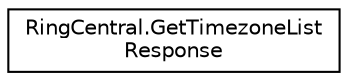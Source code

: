 digraph "Graphical Class Hierarchy"
{
 // LATEX_PDF_SIZE
  edge [fontname="Helvetica",fontsize="10",labelfontname="Helvetica",labelfontsize="10"];
  node [fontname="Helvetica",fontsize="10",shape=record];
  rankdir="LR";
  Node0 [label="RingCentral.GetTimezoneList\lResponse",height=0.2,width=0.4,color="black", fillcolor="white", style="filled",URL="$classRingCentral_1_1GetTimezoneListResponse.html",tooltip=" "];
}
